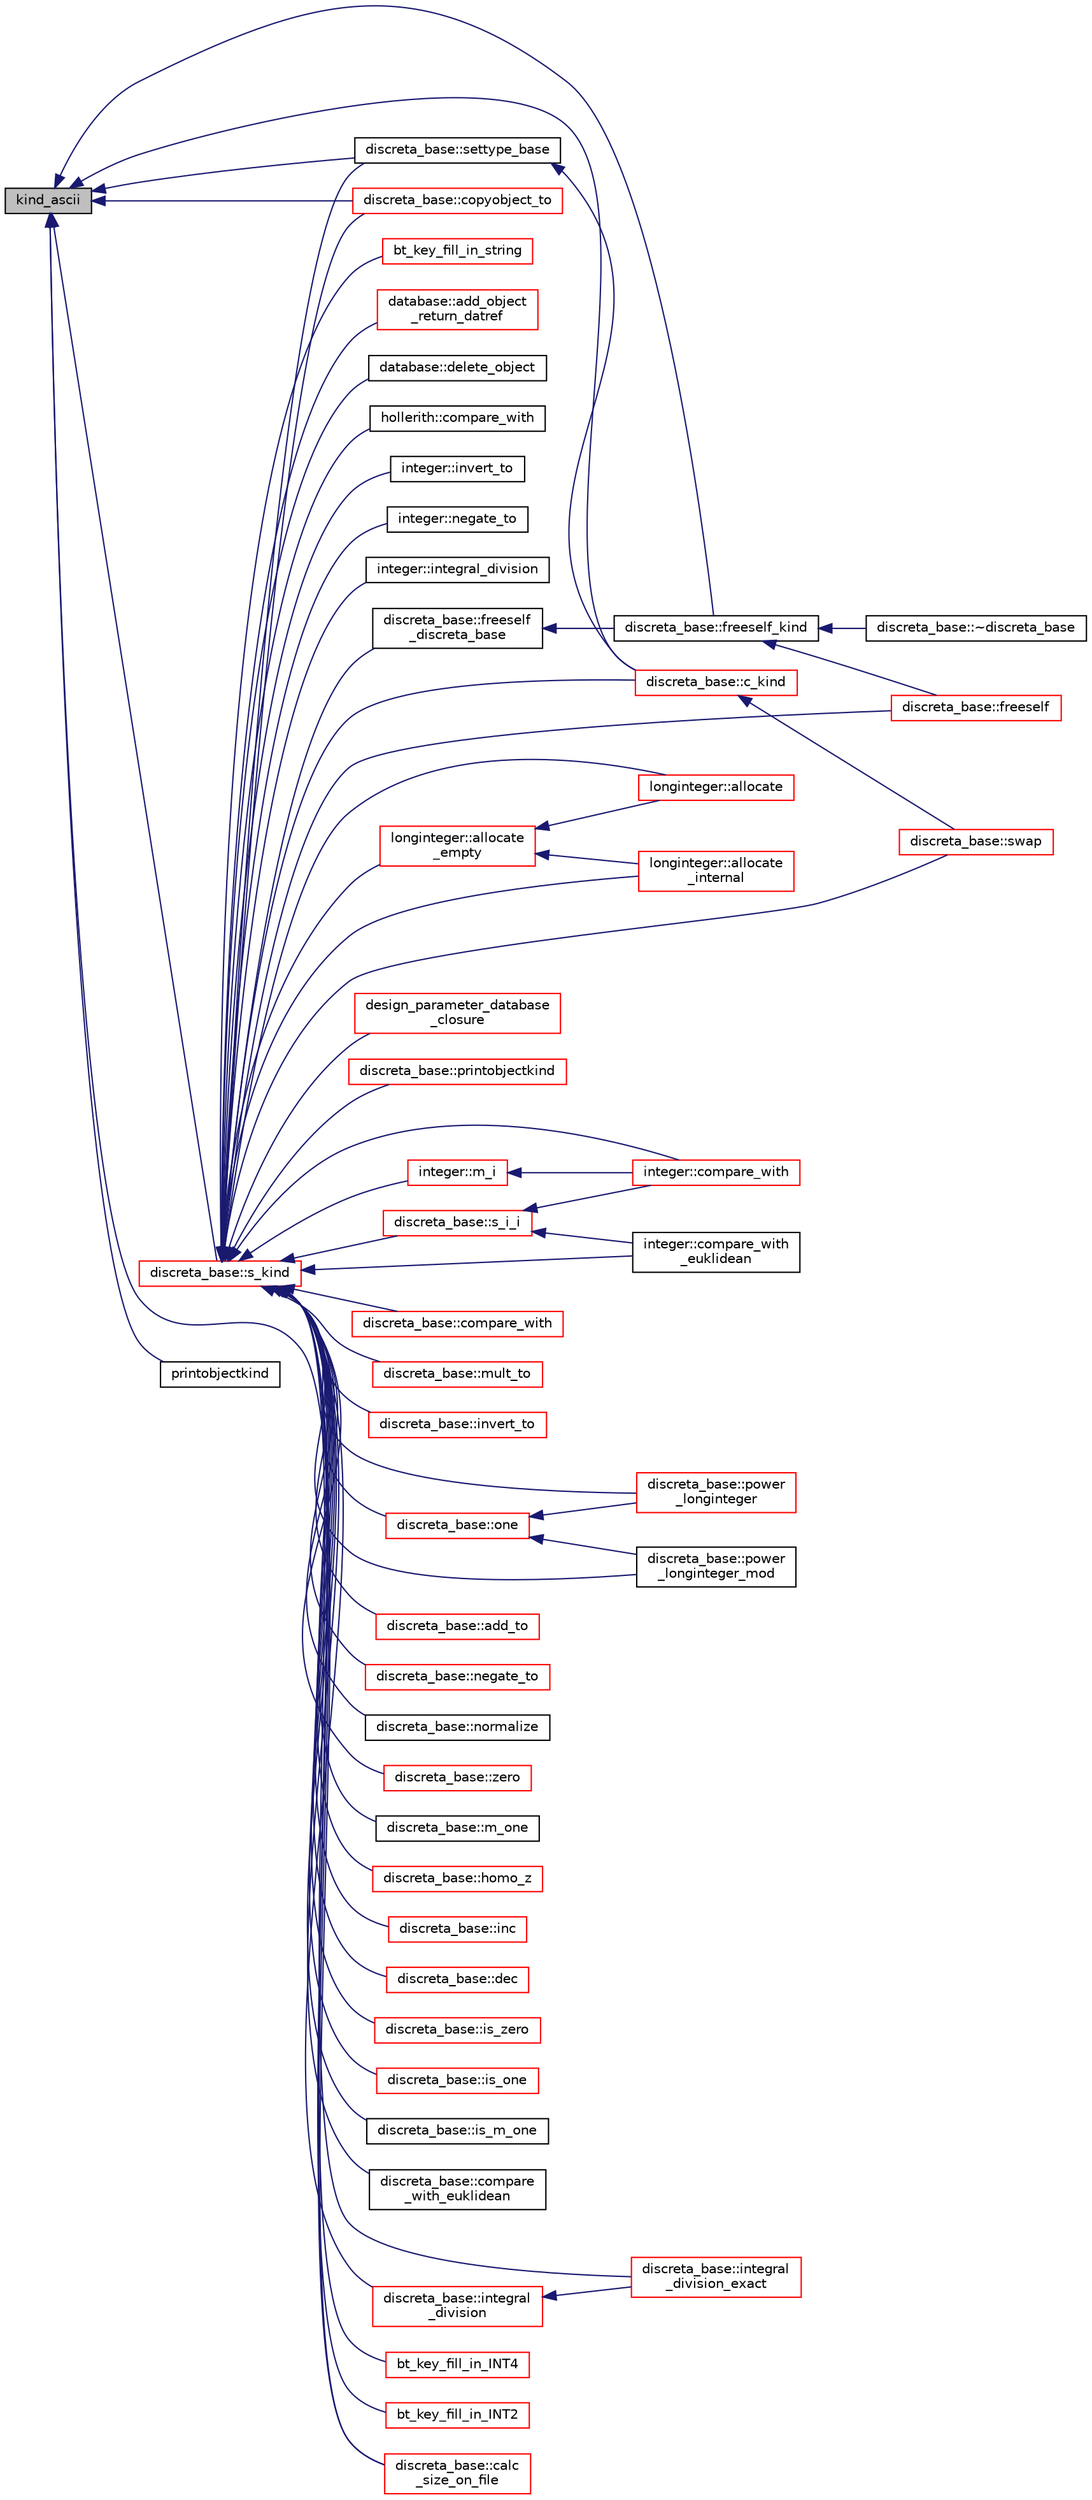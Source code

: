 digraph "kind_ascii"
{
  edge [fontname="Helvetica",fontsize="10",labelfontname="Helvetica",labelfontsize="10"];
  node [fontname="Helvetica",fontsize="10",shape=record];
  rankdir="LR";
  Node2541 [label="kind_ascii",height=0.2,width=0.4,color="black", fillcolor="grey75", style="filled", fontcolor="black"];
  Node2541 -> Node2542 [dir="back",color="midnightblue",fontsize="10",style="solid",fontname="Helvetica"];
  Node2542 [label="discreta_base::freeself_kind",height=0.2,width=0.4,color="black", fillcolor="white", style="filled",URL="$d7/d71/classdiscreta__base.html#a63a23ada2165b3838fab719ed458cec8"];
  Node2542 -> Node2543 [dir="back",color="midnightblue",fontsize="10",style="solid",fontname="Helvetica"];
  Node2543 [label="discreta_base::~discreta_base",height=0.2,width=0.4,color="black", fillcolor="white", style="filled",URL="$d7/d71/classdiscreta__base.html#a14df6915d3622e941d8bd541a6818d0e"];
  Node2542 -> Node2544 [dir="back",color="midnightblue",fontsize="10",style="solid",fontname="Helvetica"];
  Node2544 [label="discreta_base::freeself",height=0.2,width=0.4,color="red", fillcolor="white", style="filled",URL="$d7/d71/classdiscreta__base.html#a9a3c9501a562293b5667c11b9174d6e5"];
  Node2541 -> Node2910 [dir="back",color="midnightblue",fontsize="10",style="solid",fontname="Helvetica"];
  Node2910 [label="discreta_base::settype_base",height=0.2,width=0.4,color="black", fillcolor="white", style="filled",URL="$d7/d71/classdiscreta__base.html#a4f42899a89447d1c3993ea07c38f8ad4"];
  Node2910 -> Node2911 [dir="back",color="midnightblue",fontsize="10",style="solid",fontname="Helvetica"];
  Node2911 [label="discreta_base::c_kind",height=0.2,width=0.4,color="red", fillcolor="white", style="filled",URL="$d7/d71/classdiscreta__base.html#adc2ff61589c2d083688e7a43f333cb62"];
  Node2911 -> Node2912 [dir="back",color="midnightblue",fontsize="10",style="solid",fontname="Helvetica"];
  Node2912 [label="discreta_base::swap",height=0.2,width=0.4,color="red", fillcolor="white", style="filled",URL="$d7/d71/classdiscreta__base.html#a2e8acbb9d3476675dac5b6a583b0293e"];
  Node2541 -> Node2993 [dir="back",color="midnightblue",fontsize="10",style="solid",fontname="Helvetica"];
  Node2993 [label="discreta_base::s_kind",height=0.2,width=0.4,color="red", fillcolor="white", style="filled",URL="$d7/d71/classdiscreta__base.html#a8a830025c74adbbc3362418a7c2ba157"];
  Node2993 -> Node2976 [dir="back",color="midnightblue",fontsize="10",style="solid",fontname="Helvetica"];
  Node2976 [label="design_parameter_database\l_closure",height=0.2,width=0.4,color="red", fillcolor="white", style="filled",URL="$d9/d60/discreta_8h.html#a311d21856b33e2872f1d686c191b0003"];
  Node2993 -> Node2994 [dir="back",color="midnightblue",fontsize="10",style="solid",fontname="Helvetica"];
  Node2994 [label="discreta_base::freeself\l_discreta_base",height=0.2,width=0.4,color="black", fillcolor="white", style="filled",URL="$d7/d71/classdiscreta__base.html#a8b1ec2cee4566034441e066dc2c027db"];
  Node2994 -> Node2542 [dir="back",color="midnightblue",fontsize="10",style="solid",fontname="Helvetica"];
  Node2993 -> Node2544 [dir="back",color="midnightblue",fontsize="10",style="solid",fontname="Helvetica"];
  Node2993 -> Node2910 [dir="back",color="midnightblue",fontsize="10",style="solid",fontname="Helvetica"];
  Node2993 -> Node2911 [dir="back",color="midnightblue",fontsize="10",style="solid",fontname="Helvetica"];
  Node2993 -> Node2912 [dir="back",color="midnightblue",fontsize="10",style="solid",fontname="Helvetica"];
  Node2993 -> Node2995 [dir="back",color="midnightblue",fontsize="10",style="solid",fontname="Helvetica"];
  Node2995 [label="discreta_base::copyobject_to",height=0.2,width=0.4,color="red", fillcolor="white", style="filled",URL="$d7/d71/classdiscreta__base.html#a33180628d9ced231267229b3564790f3"];
  Node2993 -> Node3000 [dir="back",color="midnightblue",fontsize="10",style="solid",fontname="Helvetica"];
  Node3000 [label="discreta_base::printobjectkind",height=0.2,width=0.4,color="red", fillcolor="white", style="filled",URL="$d7/d71/classdiscreta__base.html#aa75a1314aa706909b029664944904231"];
  Node2993 -> Node3002 [dir="back",color="midnightblue",fontsize="10",style="solid",fontname="Helvetica"];
  Node3002 [label="discreta_base::s_i_i",height=0.2,width=0.4,color="red", fillcolor="white", style="filled",URL="$d7/d71/classdiscreta__base.html#aadb92c01fbe69b3034b0214b33fbc735"];
  Node3002 -> Node2718 [dir="back",color="midnightblue",fontsize="10",style="solid",fontname="Helvetica"];
  Node2718 [label="integer::compare_with",height=0.2,width=0.4,color="red", fillcolor="white", style="filled",URL="$d0/de5/classinteger.html#a20cc8d8d4913e9ee746c6758bbb2e62a"];
  Node3002 -> Node3124 [dir="back",color="midnightblue",fontsize="10",style="solid",fontname="Helvetica"];
  Node3124 [label="integer::compare_with\l_euklidean",height=0.2,width=0.4,color="black", fillcolor="white", style="filled",URL="$d0/de5/classinteger.html#a903a43b71a9f65f6b7edb443997f5f0e"];
  Node2993 -> Node3125 [dir="back",color="midnightblue",fontsize="10",style="solid",fontname="Helvetica"];
  Node3125 [label="discreta_base::compare_with",height=0.2,width=0.4,color="red", fillcolor="white", style="filled",URL="$d7/d71/classdiscreta__base.html#a3818444c4301d0b7ed47c3b850ea6c60"];
  Node2993 -> Node3134 [dir="back",color="midnightblue",fontsize="10",style="solid",fontname="Helvetica"];
  Node3134 [label="discreta_base::mult_to",height=0.2,width=0.4,color="red", fillcolor="white", style="filled",URL="$d7/d71/classdiscreta__base.html#a54d5c16c016769e3365639721c06591e"];
  Node2993 -> Node3137 [dir="back",color="midnightblue",fontsize="10",style="solid",fontname="Helvetica"];
  Node3137 [label="discreta_base::invert_to",height=0.2,width=0.4,color="red", fillcolor="white", style="filled",URL="$d7/d71/classdiscreta__base.html#a874a5ffb467f3896604a3c9bdf0cca50"];
  Node2993 -> Node3138 [dir="back",color="midnightblue",fontsize="10",style="solid",fontname="Helvetica"];
  Node3138 [label="discreta_base::power\l_longinteger",height=0.2,width=0.4,color="red", fillcolor="white", style="filled",URL="$d7/d71/classdiscreta__base.html#aa62919063915230ba88a0a070a38f3d6"];
  Node2993 -> Node3139 [dir="back",color="midnightblue",fontsize="10",style="solid",fontname="Helvetica"];
  Node3139 [label="discreta_base::power\l_longinteger_mod",height=0.2,width=0.4,color="black", fillcolor="white", style="filled",URL="$d7/d71/classdiscreta__base.html#a13cf1612186baa2104f55978cbf56873"];
  Node2993 -> Node3140 [dir="back",color="midnightblue",fontsize="10",style="solid",fontname="Helvetica"];
  Node3140 [label="discreta_base::add_to",height=0.2,width=0.4,color="red", fillcolor="white", style="filled",URL="$d7/d71/classdiscreta__base.html#a712a61311eb036d70a52871ed315f515"];
  Node2993 -> Node3135 [dir="back",color="midnightblue",fontsize="10",style="solid",fontname="Helvetica"];
  Node3135 [label="discreta_base::negate_to",height=0.2,width=0.4,color="red", fillcolor="white", style="filled",URL="$d7/d71/classdiscreta__base.html#a65ad2034f2f4518d424b814974018a03"];
  Node2993 -> Node3136 [dir="back",color="midnightblue",fontsize="10",style="solid",fontname="Helvetica"];
  Node3136 [label="discreta_base::normalize",height=0.2,width=0.4,color="black", fillcolor="white", style="filled",URL="$d7/d71/classdiscreta__base.html#acd46a488505c6086b5bc019550e5e313"];
  Node2993 -> Node3141 [dir="back",color="midnightblue",fontsize="10",style="solid",fontname="Helvetica"];
  Node3141 [label="discreta_base::zero",height=0.2,width=0.4,color="red", fillcolor="white", style="filled",URL="$d7/d71/classdiscreta__base.html#a424aa44bbb6ca48d30ad1087dbd6f210"];
  Node2993 -> Node3143 [dir="back",color="midnightblue",fontsize="10",style="solid",fontname="Helvetica"];
  Node3143 [label="discreta_base::one",height=0.2,width=0.4,color="red", fillcolor="white", style="filled",URL="$d7/d71/classdiscreta__base.html#a6f5d6422a0040950415db30e39dafd19"];
  Node3143 -> Node3138 [dir="back",color="midnightblue",fontsize="10",style="solid",fontname="Helvetica"];
  Node3143 -> Node3139 [dir="back",color="midnightblue",fontsize="10",style="solid",fontname="Helvetica"];
  Node2993 -> Node3146 [dir="back",color="midnightblue",fontsize="10",style="solid",fontname="Helvetica"];
  Node3146 [label="discreta_base::m_one",height=0.2,width=0.4,color="black", fillcolor="white", style="filled",URL="$d7/d71/classdiscreta__base.html#a3a147eee6f3477387f7e580c117e5a05"];
  Node2993 -> Node3147 [dir="back",color="midnightblue",fontsize="10",style="solid",fontname="Helvetica"];
  Node3147 [label="discreta_base::homo_z",height=0.2,width=0.4,color="red", fillcolor="white", style="filled",URL="$d7/d71/classdiscreta__base.html#a40e349b2d85c5c6dba9c015d16a0e801"];
  Node2993 -> Node3148 [dir="back",color="midnightblue",fontsize="10",style="solid",fontname="Helvetica"];
  Node3148 [label="discreta_base::inc",height=0.2,width=0.4,color="red", fillcolor="white", style="filled",URL="$d7/d71/classdiscreta__base.html#afda42789f4ba04ba399623a6b9e206e3"];
  Node2993 -> Node3149 [dir="back",color="midnightblue",fontsize="10",style="solid",fontname="Helvetica"];
  Node3149 [label="discreta_base::dec",height=0.2,width=0.4,color="red", fillcolor="white", style="filled",URL="$d7/d71/classdiscreta__base.html#a11449a5cfa7dc5f5600e012517af6f0f"];
  Node2993 -> Node3150 [dir="back",color="midnightblue",fontsize="10",style="solid",fontname="Helvetica"];
  Node3150 [label="discreta_base::is_zero",height=0.2,width=0.4,color="red", fillcolor="white", style="filled",URL="$d7/d71/classdiscreta__base.html#ac75f6bdc1ba1b406e26cf921adfd9864"];
  Node2993 -> Node3156 [dir="back",color="midnightblue",fontsize="10",style="solid",fontname="Helvetica"];
  Node3156 [label="discreta_base::is_one",height=0.2,width=0.4,color="red", fillcolor="white", style="filled",URL="$d7/d71/classdiscreta__base.html#a28fa37aac83194174888d34f07f43848"];
  Node2993 -> Node3157 [dir="back",color="midnightblue",fontsize="10",style="solid",fontname="Helvetica"];
  Node3157 [label="discreta_base::is_m_one",height=0.2,width=0.4,color="black", fillcolor="white", style="filled",URL="$d7/d71/classdiscreta__base.html#afc2e134e55759cf069f49fcf05af418b"];
  Node2993 -> Node3158 [dir="back",color="midnightblue",fontsize="10",style="solid",fontname="Helvetica"];
  Node3158 [label="discreta_base::compare\l_with_euklidean",height=0.2,width=0.4,color="black", fillcolor="white", style="filled",URL="$d7/d71/classdiscreta__base.html#a9d3091feb2fbc69359c2a45f11ceec9e"];
  Node2993 -> Node3159 [dir="back",color="midnightblue",fontsize="10",style="solid",fontname="Helvetica"];
  Node3159 [label="discreta_base::integral\l_division",height=0.2,width=0.4,color="red", fillcolor="white", style="filled",URL="$d7/d71/classdiscreta__base.html#a92b3001ac35af9185b316c0d8f89070e"];
  Node3159 -> Node3160 [dir="back",color="midnightblue",fontsize="10",style="solid",fontname="Helvetica"];
  Node3160 [label="discreta_base::integral\l_division_exact",height=0.2,width=0.4,color="red", fillcolor="white", style="filled",URL="$d7/d71/classdiscreta__base.html#a77aa5f7ddec1f6baa8fb39fa16f479af"];
  Node2993 -> Node3160 [dir="back",color="midnightblue",fontsize="10",style="solid",fontname="Helvetica"];
  Node2993 -> Node3068 [dir="back",color="midnightblue",fontsize="10",style="solid",fontname="Helvetica"];
  Node3068 [label="discreta_base::calc\l_size_on_file",height=0.2,width=0.4,color="red", fillcolor="white", style="filled",URL="$d7/d71/classdiscreta__base.html#ae342640849a0b5bd6096b8e29c7145ff"];
  Node2993 -> Node3163 [dir="back",color="midnightblue",fontsize="10",style="solid",fontname="Helvetica"];
  Node3163 [label="bt_key_fill_in_INT4",height=0.2,width=0.4,color="red", fillcolor="white", style="filled",URL="$d9/d60/discreta_8h.html#ab9236cc7f045b1beefa9445abd170dff"];
  Node2993 -> Node3177 [dir="back",color="midnightblue",fontsize="10",style="solid",fontname="Helvetica"];
  Node3177 [label="bt_key_fill_in_INT2",height=0.2,width=0.4,color="red", fillcolor="white", style="filled",URL="$d9/d60/discreta_8h.html#ac206f8eb9650950295e887c1982713b2"];
  Node2993 -> Node3178 [dir="back",color="midnightblue",fontsize="10",style="solid",fontname="Helvetica"];
  Node3178 [label="bt_key_fill_in_string",height=0.2,width=0.4,color="red", fillcolor="white", style="filled",URL="$d9/d60/discreta_8h.html#a5a2f4bfd5849957123cdbcc914e9c65b"];
  Node2993 -> Node3072 [dir="back",color="midnightblue",fontsize="10",style="solid",fontname="Helvetica"];
  Node3072 [label="database::add_object\l_return_datref",height=0.2,width=0.4,color="red", fillcolor="white", style="filled",URL="$db/d72/classdatabase.html#a6b0c2e6ebb9938c57ce826647ed1ad40"];
  Node2993 -> Node3166 [dir="back",color="midnightblue",fontsize="10",style="solid",fontname="Helvetica"];
  Node3166 [label="database::delete_object",height=0.2,width=0.4,color="black", fillcolor="white", style="filled",URL="$db/d72/classdatabase.html#a69f061ffa820d1926718dafad5f5513c"];
  Node2993 -> Node3180 [dir="back",color="midnightblue",fontsize="10",style="solid",fontname="Helvetica"];
  Node3180 [label="hollerith::compare_with",height=0.2,width=0.4,color="black", fillcolor="white", style="filled",URL="$d8/d99/classhollerith.html#a9dfd88b7057204bd4ea1ec227f05d84a"];
  Node2993 -> Node3181 [dir="back",color="midnightblue",fontsize="10",style="solid",fontname="Helvetica"];
  Node3181 [label="integer::m_i",height=0.2,width=0.4,color="red", fillcolor="white", style="filled",URL="$d0/de5/classinteger.html#a869091f0a0f35f5354c8c4a70250e8a9"];
  Node3181 -> Node2718 [dir="back",color="midnightblue",fontsize="10",style="solid",fontname="Helvetica"];
  Node2993 -> Node2718 [dir="back",color="midnightblue",fontsize="10",style="solid",fontname="Helvetica"];
  Node2993 -> Node2635 [dir="back",color="midnightblue",fontsize="10",style="solid",fontname="Helvetica"];
  Node2635 [label="integer::invert_to",height=0.2,width=0.4,color="black", fillcolor="white", style="filled",URL="$d0/de5/classinteger.html#a9a991b285677b99b4879034e31648b7a"];
  Node2993 -> Node2637 [dir="back",color="midnightblue",fontsize="10",style="solid",fontname="Helvetica"];
  Node2637 [label="integer::negate_to",height=0.2,width=0.4,color="black", fillcolor="white", style="filled",URL="$d0/de5/classinteger.html#a1da2bd683bdef336057ef2b84d4b3978"];
  Node2993 -> Node3124 [dir="back",color="midnightblue",fontsize="10",style="solid",fontname="Helvetica"];
  Node2993 -> Node3190 [dir="back",color="midnightblue",fontsize="10",style="solid",fontname="Helvetica"];
  Node3190 [label="integer::integral_division",height=0.2,width=0.4,color="black", fillcolor="white", style="filled",URL="$d0/de5/classinteger.html#ac6b2f247cfac1e1e5708a9e035ce42fe"];
  Node2993 -> Node3191 [dir="back",color="midnightblue",fontsize="10",style="solid",fontname="Helvetica"];
  Node3191 [label="longinteger::allocate",height=0.2,width=0.4,color="red", fillcolor="white", style="filled",URL="$d3/d71/classlonginteger.html#a6d5f2429a98a2fea96aa605d1a6b1e6e"];
  Node2993 -> Node3193 [dir="back",color="midnightblue",fontsize="10",style="solid",fontname="Helvetica"];
  Node3193 [label="longinteger::allocate\l_internal",height=0.2,width=0.4,color="red", fillcolor="white", style="filled",URL="$d3/d71/classlonginteger.html#af2df35d345485e9cd3c3088a80ec232d"];
  Node2993 -> Node3196 [dir="back",color="midnightblue",fontsize="10",style="solid",fontname="Helvetica"];
  Node3196 [label="longinteger::allocate\l_empty",height=0.2,width=0.4,color="red", fillcolor="white", style="filled",URL="$d3/d71/classlonginteger.html#a40b25b8aed02337972489655293eda99"];
  Node3196 -> Node3191 [dir="back",color="midnightblue",fontsize="10",style="solid",fontname="Helvetica"];
  Node3196 -> Node3193 [dir="back",color="midnightblue",fontsize="10",style="solid",fontname="Helvetica"];
  Node2541 -> Node2911 [dir="back",color="midnightblue",fontsize="10",style="solid",fontname="Helvetica"];
  Node2541 -> Node2995 [dir="back",color="midnightblue",fontsize="10",style="solid",fontname="Helvetica"];
  Node2541 -> Node3068 [dir="back",color="midnightblue",fontsize="10",style="solid",fontname="Helvetica"];
  Node2541 -> Node3205 [dir="back",color="midnightblue",fontsize="10",style="solid",fontname="Helvetica"];
  Node3205 [label="printobjectkind",height=0.2,width=0.4,color="black", fillcolor="white", style="filled",URL="$d3/d72/global_8_c.html#a27cf8ea747644760e650c7657d93e723"];
}
